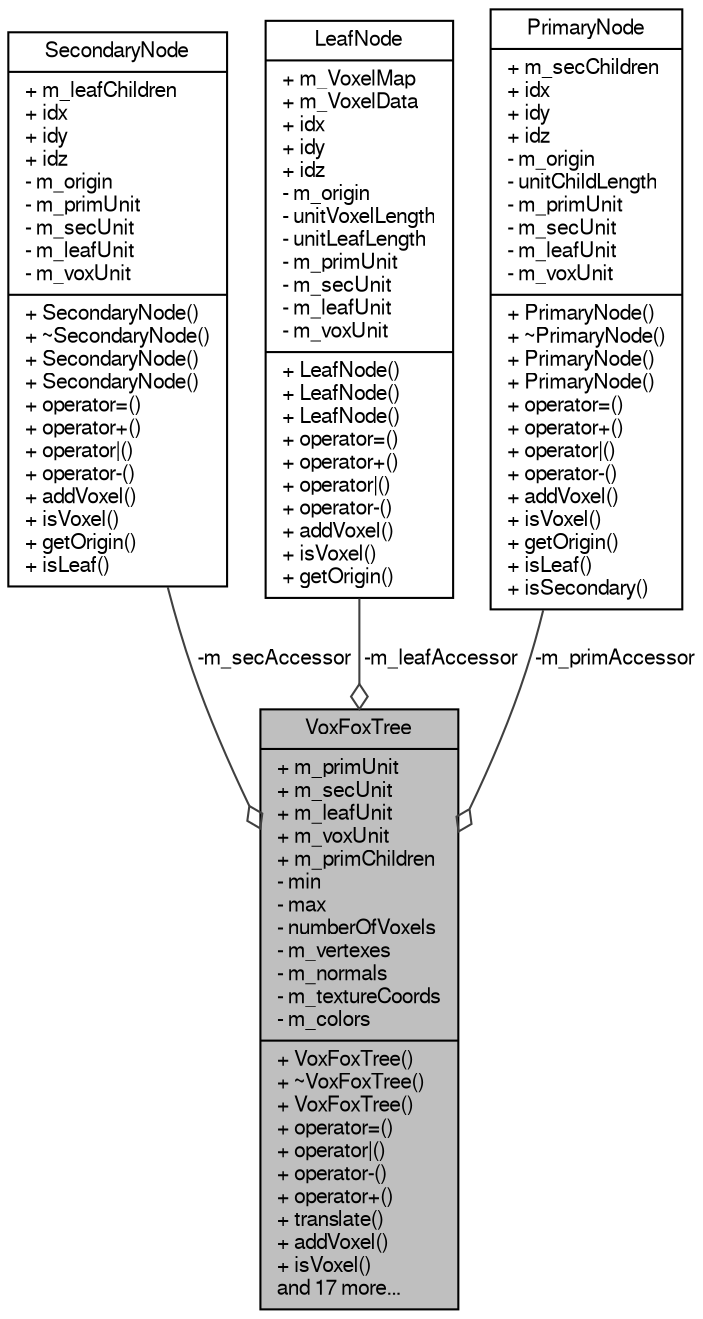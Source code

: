 digraph "VoxFoxTree"
{
  edge [fontname="FreeSans",fontsize="10",labelfontname="FreeSans",labelfontsize="10"];
  node [fontname="FreeSans",fontsize="10",shape=record];
  Node1 [label="{VoxFoxTree\n|+ m_primUnit\l+ m_secUnit\l+ m_leafUnit\l+ m_voxUnit\l+ m_primChildren\l- min\l- max\l- numberOfVoxels\l- m_vertexes\l- m_normals\l- m_textureCoords\l- m_colors\l|+ VoxFoxTree()\l+ ~VoxFoxTree()\l+ VoxFoxTree()\l+ operator=()\l+ operator\|()\l+ operator-()\l+ operator+()\l+ translate()\l+ addVoxel()\l+ isVoxel()\land 17 more...\l}",height=0.2,width=0.4,color="black", fillcolor="grey75", style="filled", fontcolor="black"];
  Node2 -> Node1 [color="grey25",fontsize="10",style="solid",label=" -m_secAccessor" ,arrowhead="odiamond",fontname="FreeSans"];
  Node2 [label="{SecondaryNode\n|+ m_leafChildren\l+ idx\l+ idy\l+ idz\l- m_origin\l- m_primUnit\l- m_secUnit\l- m_leafUnit\l- m_voxUnit\l|+ SecondaryNode()\l+ ~SecondaryNode()\l+ SecondaryNode()\l+ SecondaryNode()\l+ operator=()\l+ operator+()\l+ operator\|()\l+ operator-()\l+ addVoxel()\l+ isVoxel()\l+ getOrigin()\l+ isLeaf()\l}",height=0.2,width=0.4,color="black", fillcolor="white", style="filled",URL="$class_secondary_node.html"];
  Node3 -> Node1 [color="grey25",fontsize="10",style="solid",label=" -m_leafAccessor" ,arrowhead="odiamond",fontname="FreeSans"];
  Node3 [label="{LeafNode\n|+ m_VoxelMap\l+ m_VoxelData\l+ idx\l+ idy\l+ idz\l- m_origin\l- unitVoxelLength\l- unitLeafLength\l- m_primUnit\l- m_secUnit\l- m_leafUnit\l- m_voxUnit\l|+ LeafNode()\l+ LeafNode()\l+ LeafNode()\l+ operator=()\l+ operator+()\l+ operator\|()\l+ operator-()\l+ addVoxel()\l+ isVoxel()\l+ getOrigin()\l}",height=0.2,width=0.4,color="black", fillcolor="white", style="filled",URL="$class_leaf_node.html"];
  Node4 -> Node1 [color="grey25",fontsize="10",style="solid",label=" -m_primAccessor" ,arrowhead="odiamond",fontname="FreeSans"];
  Node4 [label="{PrimaryNode\n|+ m_secChildren\l+ idx\l+ idy\l+ idz\l- m_origin\l- unitChildLength\l- m_primUnit\l- m_secUnit\l- m_leafUnit\l- m_voxUnit\l|+ PrimaryNode()\l+ ~PrimaryNode()\l+ PrimaryNode()\l+ PrimaryNode()\l+ operator=()\l+ operator+()\l+ operator\|()\l+ operator-()\l+ addVoxel()\l+ isVoxel()\l+ getOrigin()\l+ isLeaf()\l+ isSecondary()\l}",height=0.2,width=0.4,color="black", fillcolor="white", style="filled",URL="$class_primary_node.html"];
}
